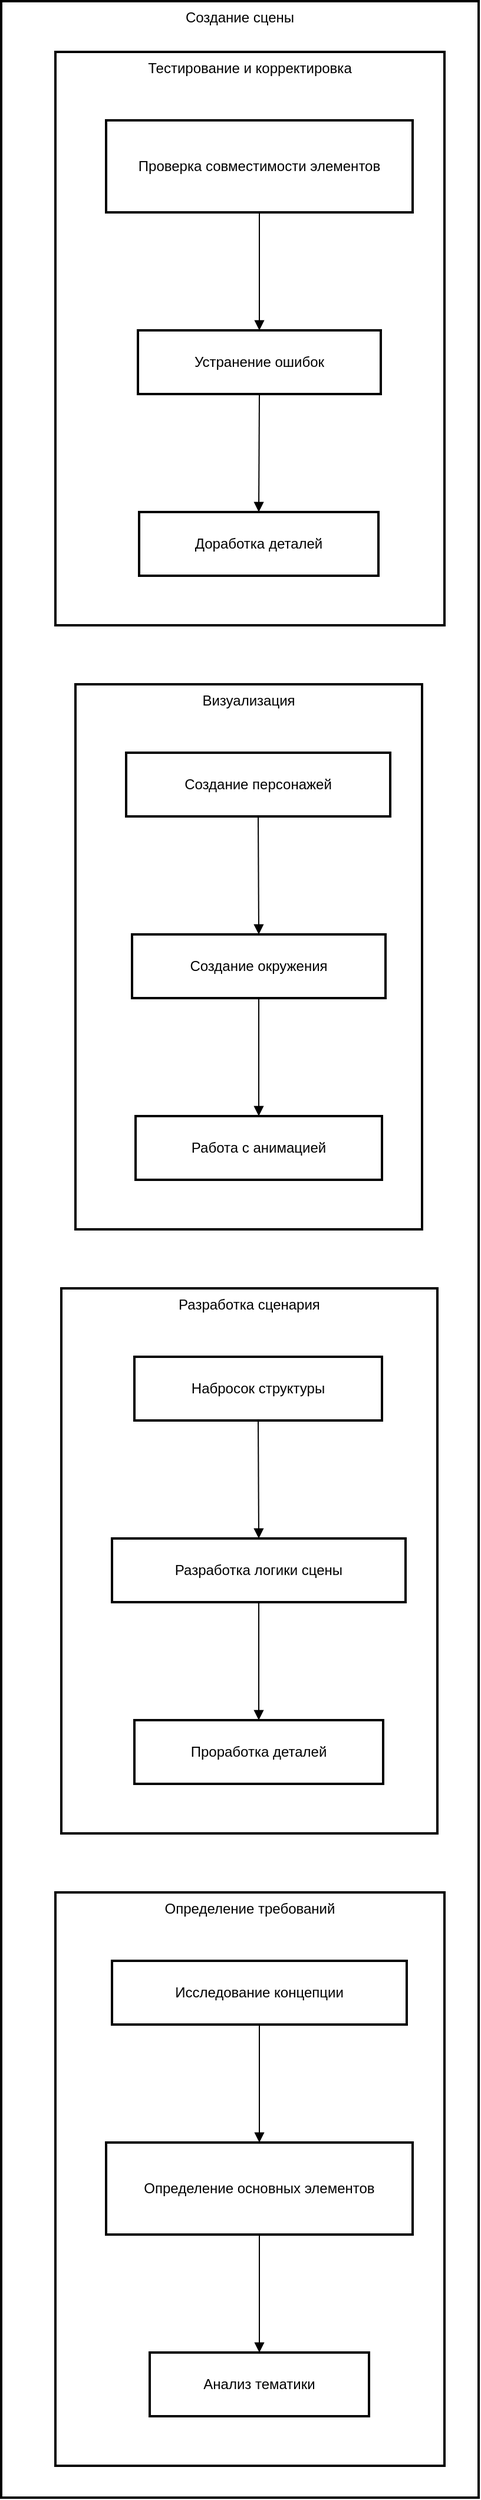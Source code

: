 <mxfile version="26.0.16">
  <diagram name="Страница — 1" id="cUV0DeuIcb7d62ds4twC">
    <mxGraphModel>
      <root>
        <mxCell id="0" />
        <mxCell id="1" parent="0" />
        <mxCell id="2" value="Создание сцены" style="whiteSpace=wrap;strokeWidth=2;verticalAlign=top;" vertex="1" parent="1">
          <mxGeometry x="8" y="8" width="405" height="2116" as="geometry" />
        </mxCell>
        <mxCell id="3" value="Тестирование и корректировка" style="whiteSpace=wrap;strokeWidth=2;verticalAlign=top;" vertex="1" parent="2">
          <mxGeometry x="46" y="43" width="330" height="486" as="geometry" />
        </mxCell>
        <mxCell id="4" value="Проверка совместимости элементов" style="whiteSpace=wrap;strokeWidth=2;" vertex="1" parent="3">
          <mxGeometry x="43" y="58" width="260" height="78" as="geometry" />
        </mxCell>
        <mxCell id="5" value="Устранение ошибок" style="whiteSpace=wrap;strokeWidth=2;" vertex="1" parent="3">
          <mxGeometry x="70" y="236" width="206" height="54" as="geometry" />
        </mxCell>
        <mxCell id="6" value="Доработка деталей" style="whiteSpace=wrap;strokeWidth=2;" vertex="1" parent="3">
          <mxGeometry x="71" y="390" width="203" height="54" as="geometry" />
        </mxCell>
        <mxCell id="7" value="" style="curved=1;startArrow=none;endArrow=block;exitX=0.5;exitY=1;entryX=0.5;entryY=0;" edge="1" parent="3" source="4" target="5">
          <mxGeometry relative="1" as="geometry">
            <Array as="points" />
          </mxGeometry>
        </mxCell>
        <mxCell id="8" value="" style="curved=1;startArrow=none;endArrow=block;exitX=0.5;exitY=1;entryX=0.5;entryY=0;" edge="1" parent="3" source="5" target="6">
          <mxGeometry relative="1" as="geometry">
            <Array as="points" />
          </mxGeometry>
        </mxCell>
        <mxCell id="9" value="Визуализация" style="whiteSpace=wrap;strokeWidth=2;verticalAlign=top;" vertex="1" parent="2">
          <mxGeometry x="63" y="579" width="294" height="462" as="geometry" />
        </mxCell>
        <mxCell id="10" value="Создание персонажей" style="whiteSpace=wrap;strokeWidth=2;" vertex="1" parent="9">
          <mxGeometry x="43" y="58" width="224" height="54" as="geometry" />
        </mxCell>
        <mxCell id="11" value="Создание окружения" style="whiteSpace=wrap;strokeWidth=2;" vertex="1" parent="9">
          <mxGeometry x="48" y="212" width="215" height="54" as="geometry" />
        </mxCell>
        <mxCell id="12" value="Работа с анимацией" style="whiteSpace=wrap;strokeWidth=2;" vertex="1" parent="9">
          <mxGeometry x="51" y="366" width="209" height="54" as="geometry" />
        </mxCell>
        <mxCell id="13" value="" style="curved=1;startArrow=none;endArrow=block;exitX=0.5;exitY=1;entryX=0.5;entryY=0;" edge="1" parent="9" source="10" target="11">
          <mxGeometry relative="1" as="geometry">
            <Array as="points" />
          </mxGeometry>
        </mxCell>
        <mxCell id="14" value="" style="curved=1;startArrow=none;endArrow=block;exitX=0.5;exitY=1;entryX=0.5;entryY=0;" edge="1" parent="9" source="11" target="12">
          <mxGeometry relative="1" as="geometry">
            <Array as="points" />
          </mxGeometry>
        </mxCell>
        <mxCell id="15" value="Разработка сценария" style="whiteSpace=wrap;strokeWidth=2;verticalAlign=top;" vertex="1" parent="2">
          <mxGeometry x="51" y="1091" width="319" height="462" as="geometry" />
        </mxCell>
        <mxCell id="16" value="Набросок структуры" style="whiteSpace=wrap;strokeWidth=2;" vertex="1" parent="15">
          <mxGeometry x="62" y="58" width="210" height="54" as="geometry" />
        </mxCell>
        <mxCell id="17" value="Разработка логики сцены" style="whiteSpace=wrap;strokeWidth=2;" vertex="1" parent="15">
          <mxGeometry x="43" y="212" width="249" height="54" as="geometry" />
        </mxCell>
        <mxCell id="18" value="Проработка деталей" style="whiteSpace=wrap;strokeWidth=2;" vertex="1" parent="15">
          <mxGeometry x="62" y="366" width="211" height="54" as="geometry" />
        </mxCell>
        <mxCell id="19" value="" style="curved=1;startArrow=none;endArrow=block;exitX=0.5;exitY=1;entryX=0.5;entryY=0;" edge="1" parent="15" source="16" target="17">
          <mxGeometry relative="1" as="geometry">
            <Array as="points" />
          </mxGeometry>
        </mxCell>
        <mxCell id="20" value="" style="curved=1;startArrow=none;endArrow=block;exitX=0.5;exitY=1;entryX=0.5;entryY=0;" edge="1" parent="15" source="17" target="18">
          <mxGeometry relative="1" as="geometry">
            <Array as="points" />
          </mxGeometry>
        </mxCell>
        <mxCell id="21" value="Определение требований" style="whiteSpace=wrap;strokeWidth=2;verticalAlign=top;" vertex="1" parent="2">
          <mxGeometry x="46" y="1603" width="330" height="486" as="geometry" />
        </mxCell>
        <mxCell id="22" value="Исследование концепции" style="whiteSpace=wrap;strokeWidth=2;" vertex="1" parent="21">
          <mxGeometry x="48" y="58" width="250" height="54" as="geometry" />
        </mxCell>
        <mxCell id="23" value="Определение основных элементов" style="whiteSpace=wrap;strokeWidth=2;" vertex="1" parent="21">
          <mxGeometry x="43" y="212" width="260" height="78" as="geometry" />
        </mxCell>
        <mxCell id="24" value="Анализ тематики" style="whiteSpace=wrap;strokeWidth=2;" vertex="1" parent="21">
          <mxGeometry x="80" y="390" width="186" height="54" as="geometry" />
        </mxCell>
        <mxCell id="25" value="" style="curved=1;startArrow=none;endArrow=block;exitX=0.5;exitY=1;entryX=0.5;entryY=0;" edge="1" parent="21" source="22" target="23">
          <mxGeometry relative="1" as="geometry">
            <Array as="points" />
          </mxGeometry>
        </mxCell>
        <mxCell id="26" value="" style="curved=1;startArrow=none;endArrow=block;exitX=0.5;exitY=1;entryX=0.5;entryY=0;" edge="1" parent="21" source="23" target="24">
          <mxGeometry relative="1" as="geometry">
            <Array as="points" />
          </mxGeometry>
        </mxCell>
      </root>
    </mxGraphModel>
  </diagram>
</mxfile>
